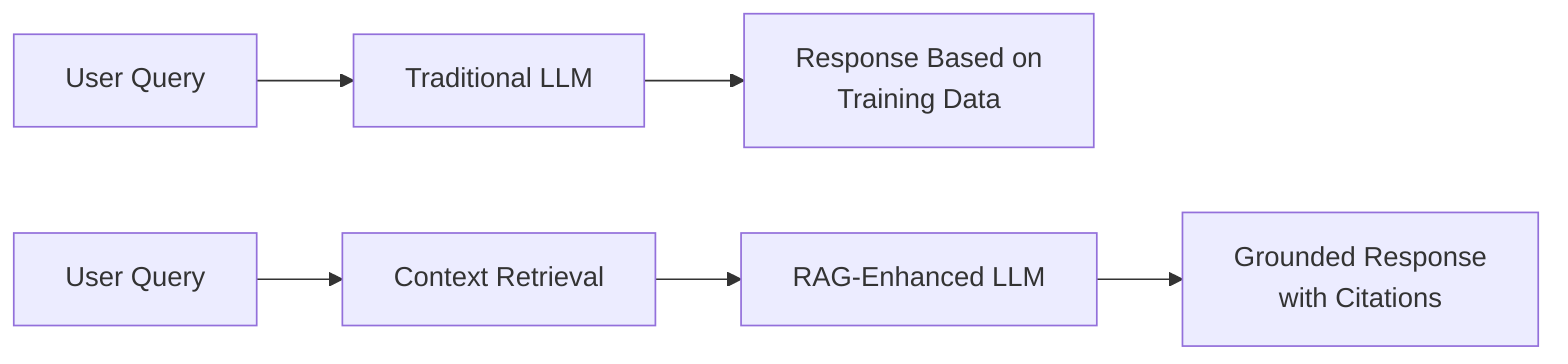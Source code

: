 flowchart LR
    %% Traditional LLM Path
    A1[User Query] --> B1[Traditional LLM]:::secondary
    B1 --> C1[Response Based on<br/>Training Data]:::secondary

    %% RAG-Enhanced LLM Path
    A2[User Query] --> B2[Context Retrieval]:::tertiary
    B2 --> C2[RAG-Enhanced LLM]:::tertiary
    C2 --> D2[Grounded Response<br/>with Citations]:::quaternary
